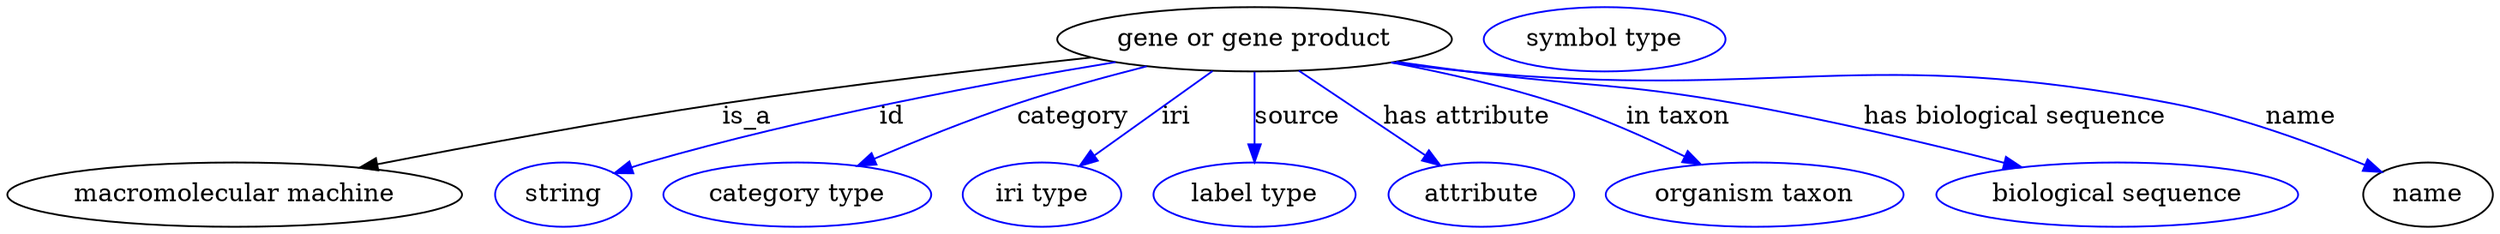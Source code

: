 digraph {
	graph [bb="0,0,1134.9,123"];
	node [label="\N"];
	"gene or gene product"	 [height=0.5,
		label="gene or gene product",
		pos="571.39,105",
		width=2.3651];
	"macromolecular machine"	 [height=0.5,
		pos="101.39,18",
		width=2.8164];
	"gene or gene product" -> "macromolecular machine"	 [label=is_a,
		lp="337.39,61.5",
		pos="e,160.35,32.671 498.25,95.752 449.42,89.211 383.87,79.72 326.39,69 273.68,59.168 214.57,45.672 170.16,35.033"];
	id	 [color=blue,
		height=0.5,
		label=string,
		pos="251.39,18",
		width=0.84854];
	"gene or gene product" -> id	 [color=blue,
		label=id,
		lp="403.89,61.5",
		pos="e,275.24,29.52 507.82,93.005 450.39,81.31 364,61.564 291.39,36 289.15,35.21 286.86,34.346 284.56,33.436",
		style=solid];
	category	 [color=blue,
		height=0.5,
		label="category type",
		pos="358.39,18",
		width=1.6249];
	"gene or gene product" -> category	 [color=blue,
		label=category,
		lp="488.89,61.5",
		pos="e,388.41,33.471 523.46,90.047 505.12,83.98 484.12,76.611 465.39,69 442.52,59.701 417.58,47.914 397.53,38.015",
		style=solid];
	iri	 [color=blue,
		height=0.5,
		label="iri type",
		pos="471.39,18",
		width=1.011];
	"gene or gene product" -> iri	 [color=blue,
		label=iri,
		lp="533.89,61.5",
		pos="e,489.58,33.824 551.15,87.394 535.66,73.911 514.16,55.208 497.39,40.617",
		style=solid];
	source	 [color=blue,
		height=0.5,
		label="label type",
		pos="571.39,18",
		width=1.2638];
	"gene or gene product" -> source	 [color=blue,
		label=source,
		lp="589.39,61.5",
		pos="e,571.39,36.003 571.39,86.974 571.39,75.192 571.39,59.561 571.39,46.158",
		style=solid];
	"has attribute"	 [color=blue,
		height=0.5,
		label=attribute,
		pos="675.39,18",
		width=1.1193];
	"gene or gene product" -> "has attribute"	 [color=blue,
		label="has attribute",
		lp="663.89,61.5",
		pos="e,656.13,34.112 592.44,87.394 608.45,73.996 630.63,55.445 648.02,40.894",
		style=solid];
	"in taxon"	 [color=blue,
		height=0.5,
		label="organism taxon",
		pos="799.39,18",
		width=1.8234];
	"gene or gene product" -> "in taxon"	 [color=blue,
		label="in taxon",
		lp="757.89,61.5",
		pos="e,771.82,34.339 629.19,91.77 652.03,85.827 678.29,78.092 701.39,69 722.36,60.745 744.73,49.321 762.8,39.379",
		style=solid];
	"has biological sequence"	 [color=blue,
		height=0.5,
		label="biological sequence",
		pos="963.39,18",
		width=2.2387];
	"gene or gene product" -> "has biological sequence"	 [color=blue,
		label="has biological sequence",
		lp="909.39,61.5",
		pos="e,917.44,32.842 633.77,92.7 644.31,90.724 655.16,88.753 665.39,87 718.11,77.968 732.12,80.352 784.39,69 826.24,59.911 872.74,46.563 \
907.85,35.803",
		style=solid];
	name	 [height=0.5,
		pos="1104.4,18",
		width=0.84854];
	"gene or gene product" -> name	 [color=blue,
		label=name,
		lp="1039.9,61.5",
		pos="e,1081.4,29.963 631.63,92.247 642.81,90.227 654.43,88.359 665.39,87 803.67,69.86 842.44,99.548 978.39,69 1011.5,61.555 1047.2,46.366 \
1072.1,34.491",
		style=solid];
	"macromolecular machine_name"	 [color=blue,
		height=0.5,
		label="symbol type",
		pos="729.39,105",
		width=1.5165];
}
